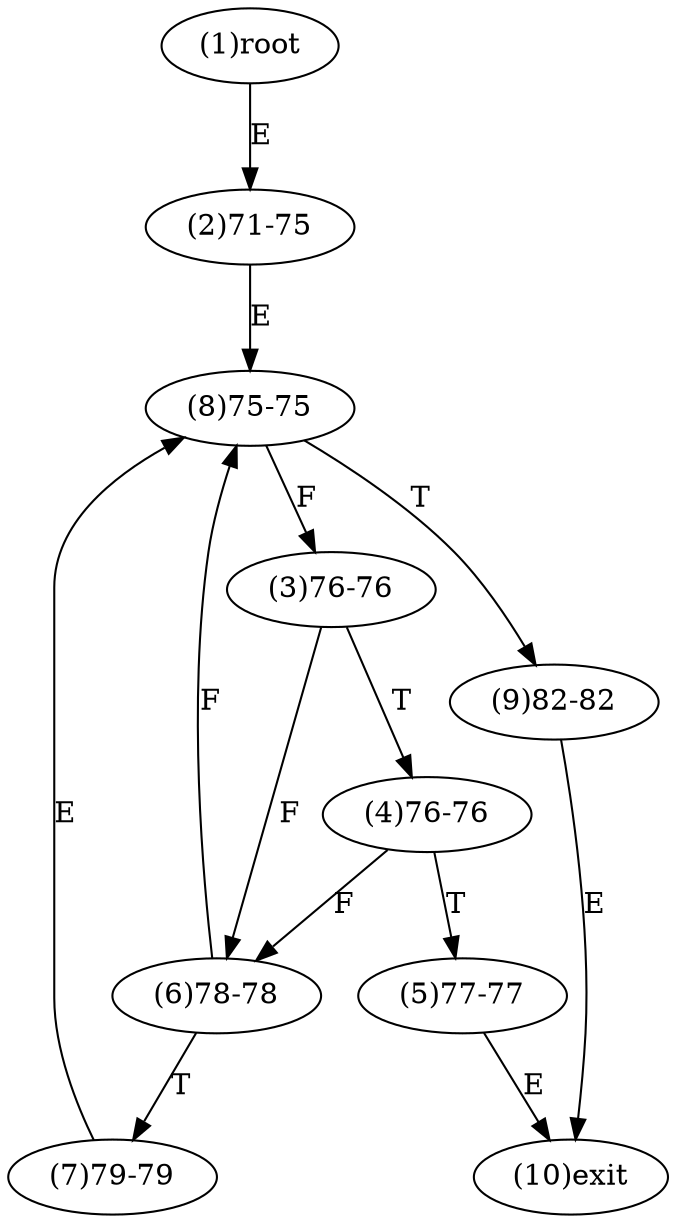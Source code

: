digraph "" { 
1[ label="(1)root"];
2[ label="(2)71-75"];
3[ label="(3)76-76"];
4[ label="(4)76-76"];
5[ label="(5)77-77"];
6[ label="(6)78-78"];
7[ label="(7)79-79"];
8[ label="(8)75-75"];
9[ label="(9)82-82"];
10[ label="(10)exit"];
1->2[ label="E"];
2->8[ label="E"];
3->6[ label="F"];
3->4[ label="T"];
4->6[ label="F"];
4->5[ label="T"];
5->10[ label="E"];
6->8[ label="F"];
6->7[ label="T"];
7->8[ label="E"];
8->3[ label="F"];
8->9[ label="T"];
9->10[ label="E"];
}